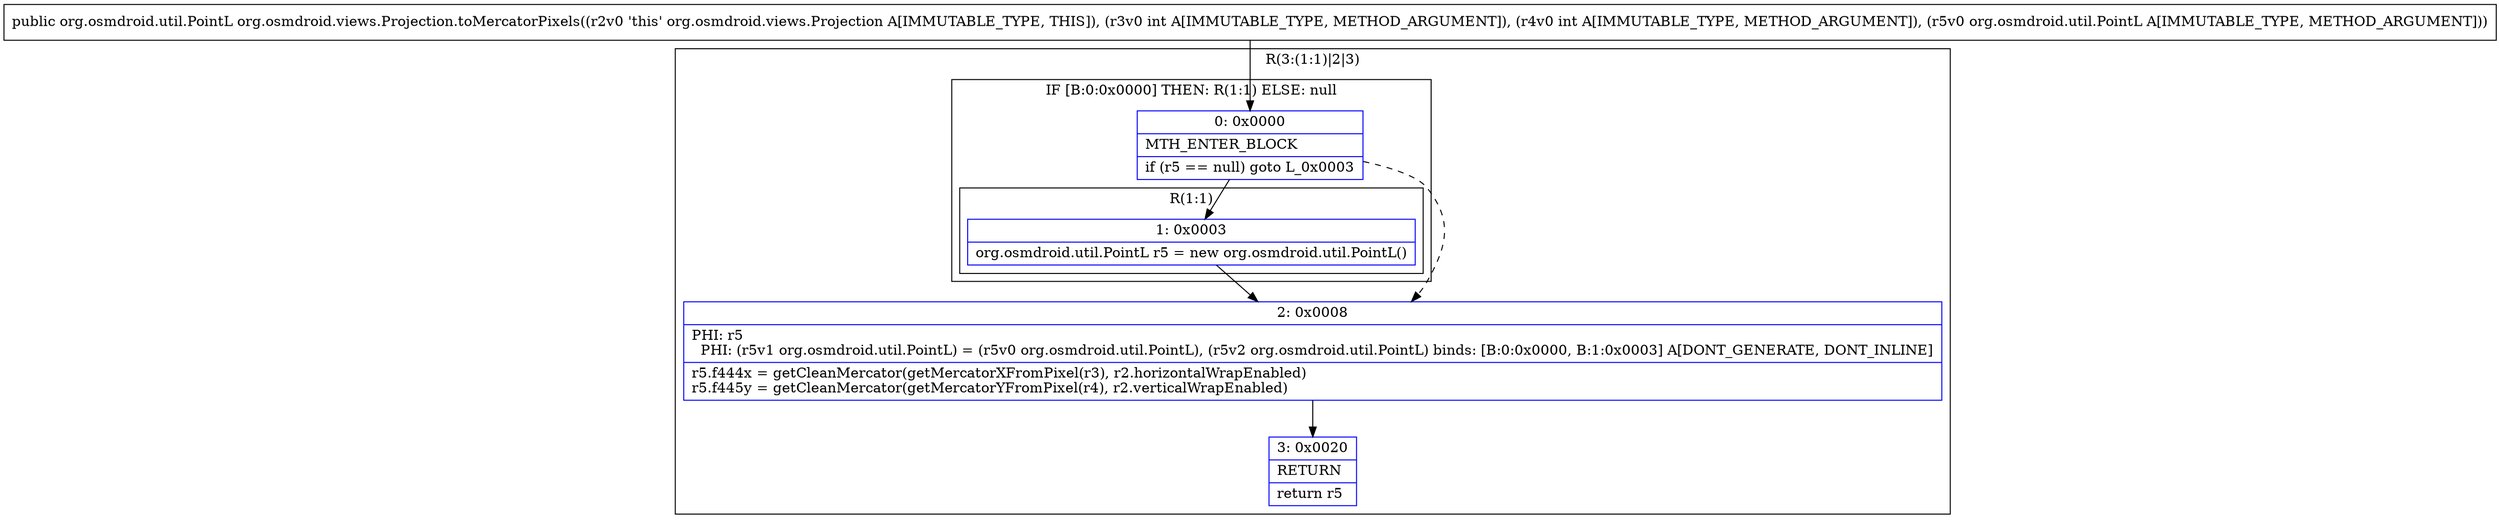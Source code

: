 digraph "CFG fororg.osmdroid.views.Projection.toMercatorPixels(IILorg\/osmdroid\/util\/PointL;)Lorg\/osmdroid\/util\/PointL;" {
subgraph cluster_Region_1531729108 {
label = "R(3:(1:1)|2|3)";
node [shape=record,color=blue];
subgraph cluster_IfRegion_1486203208 {
label = "IF [B:0:0x0000] THEN: R(1:1) ELSE: null";
node [shape=record,color=blue];
Node_0 [shape=record,label="{0\:\ 0x0000|MTH_ENTER_BLOCK\l|if (r5 == null) goto L_0x0003\l}"];
subgraph cluster_Region_272120163 {
label = "R(1:1)";
node [shape=record,color=blue];
Node_1 [shape=record,label="{1\:\ 0x0003|org.osmdroid.util.PointL r5 = new org.osmdroid.util.PointL()\l}"];
}
}
Node_2 [shape=record,label="{2\:\ 0x0008|PHI: r5 \l  PHI: (r5v1 org.osmdroid.util.PointL) = (r5v0 org.osmdroid.util.PointL), (r5v2 org.osmdroid.util.PointL) binds: [B:0:0x0000, B:1:0x0003] A[DONT_GENERATE, DONT_INLINE]\l|r5.f444x = getCleanMercator(getMercatorXFromPixel(r3), r2.horizontalWrapEnabled)\lr5.f445y = getCleanMercator(getMercatorYFromPixel(r4), r2.verticalWrapEnabled)\l}"];
Node_3 [shape=record,label="{3\:\ 0x0020|RETURN\l|return r5\l}"];
}
MethodNode[shape=record,label="{public org.osmdroid.util.PointL org.osmdroid.views.Projection.toMercatorPixels((r2v0 'this' org.osmdroid.views.Projection A[IMMUTABLE_TYPE, THIS]), (r3v0 int A[IMMUTABLE_TYPE, METHOD_ARGUMENT]), (r4v0 int A[IMMUTABLE_TYPE, METHOD_ARGUMENT]), (r5v0 org.osmdroid.util.PointL A[IMMUTABLE_TYPE, METHOD_ARGUMENT])) }"];
MethodNode -> Node_0;
Node_0 -> Node_1;
Node_0 -> Node_2[style=dashed];
Node_1 -> Node_2;
Node_2 -> Node_3;
}

